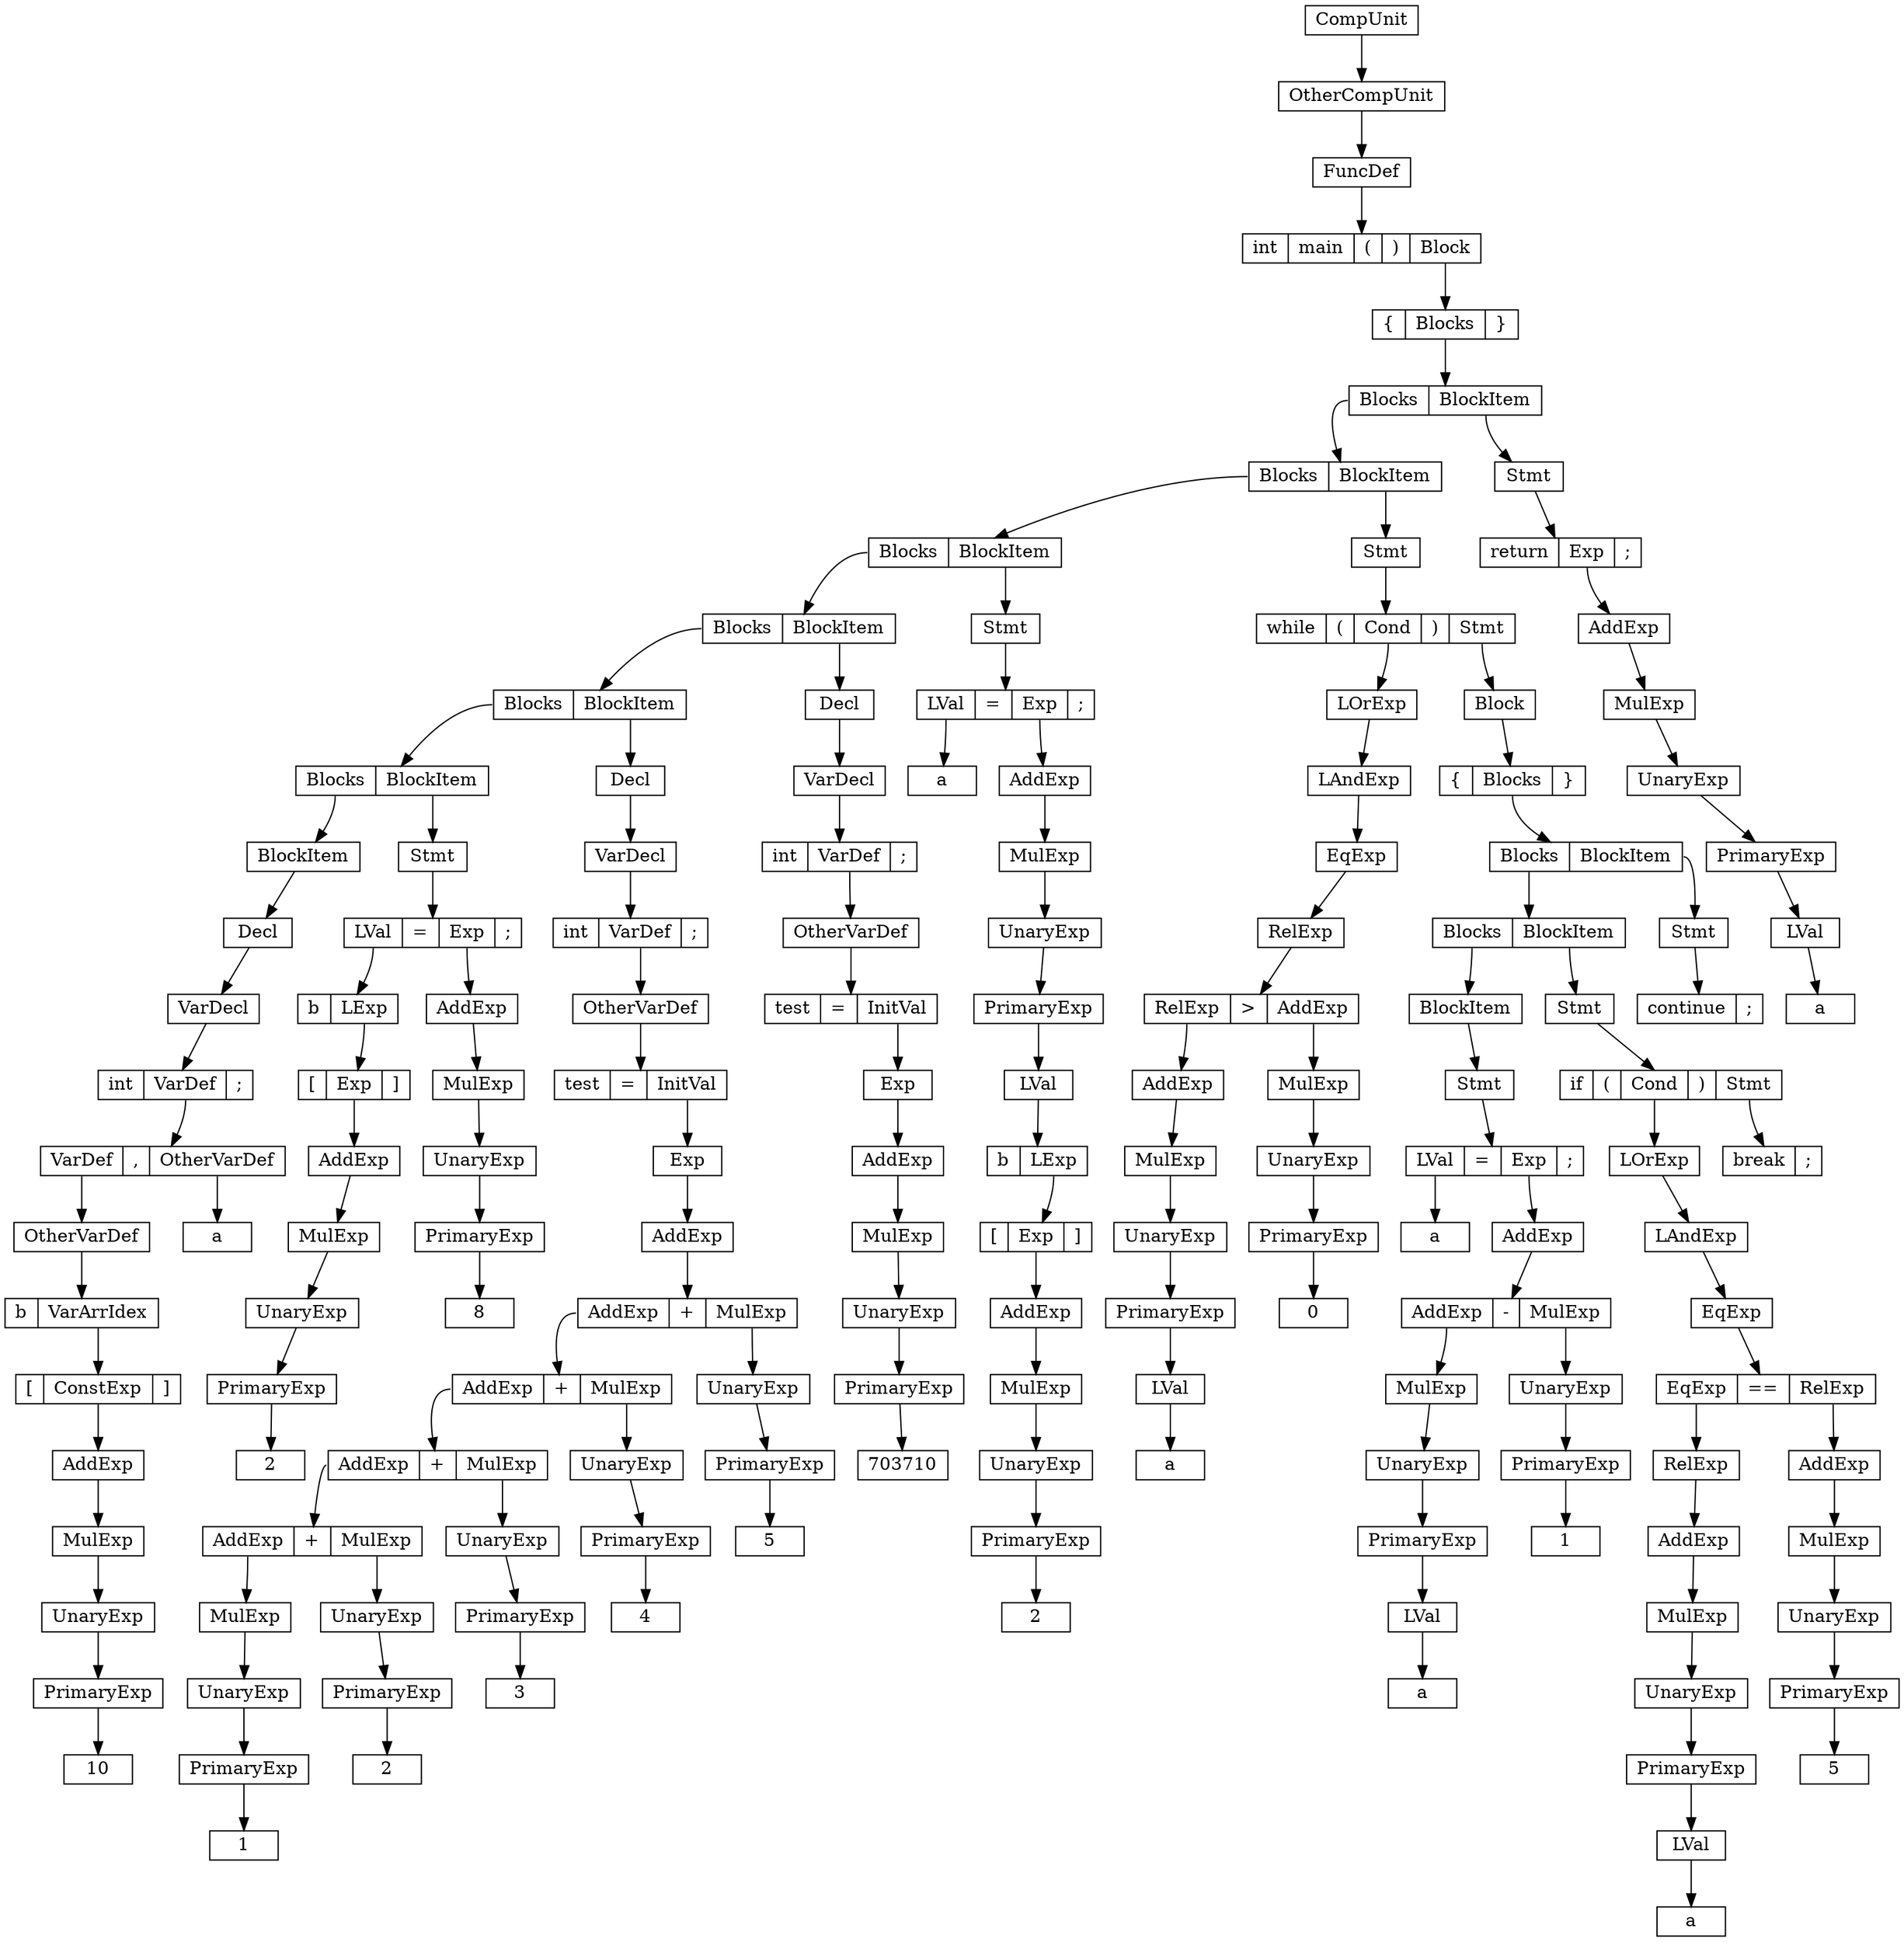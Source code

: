 digraph " "{
node [shape = record,height=.1]
node0[label = "<f0> CompUnit"];
node1[label = "<f0> OtherCompUnit"];
"node0":f0->"node1";
node2[label = "<f0> FuncDef"];
"node1":f0->"node2";
node3[label = "<f0> int|<f1> main|<f2> \(|<f3> \)|<f4> Block"];
"node2":f0->"node3";
node4[label = "<f0> \{|<f1> Blocks|<f2> \}"];
"node3":f4->"node4";
node5[label = "<f0> Blocks|<f1> BlockItem"];
"node4":f1->"node5";
node6[label = "<f0> Blocks|<f1> BlockItem"];
"node5":f0->"node6";
node7[label = "<f0> Blocks|<f1> BlockItem"];
"node6":f0->"node7";
node8[label = "<f0> Blocks|<f1> BlockItem"];
"node7":f0->"node8";
node9[label = "<f0> Blocks|<f1> BlockItem"];
"node8":f0->"node9";
node10[label = "<f0> Blocks|<f1> BlockItem"];
"node9":f0->"node10";
node11[label = "<f0> BlockItem"];
"node10":f0->"node11";
node12[label = "<f0> Decl"];
"node11":f0->"node12";
node13[label = "<f0> VarDecl"];
"node12":f0->"node13";
node14[label = "<f0> int|<f1> VarDef|<f2> \;"];
"node13":f0->"node14";
node15[label = "<f0> VarDef|<f1> \,|<f2> OtherVarDef"];
"node14":f1->"node15";
node16[label = "<f0> OtherVarDef"];
"node15":f0->"node16";
node17[label = "<f0> b|<f1> VarArrIdex"];
"node16":f0->"node17";
node18[label = "<f0> \[|<f1> ConstExp|<f2> \]"];
"node17":f1->"node18";
node19[label = "<f0> AddExp"];
"node18":f1->"node19";
node20[label = "<f0> MulExp"];
"node19":f0->"node20";
node21[label = "<f0> UnaryExp"];
"node20":f0->"node21";
node22[label = "<f0> PrimaryExp"];
"node21":f0->"node22";
node23[label = "<f0> 10"];
"node22":f0->"node23";
node24[label = "<f0> a"];
"node15":f2->"node24";
node25[label = "<f0> Stmt"];
"node10":f1->"node25";
node26[label = "<f0> LVal|<f1> \=|<f2> Exp|<f3> \;"];
"node25":f0->"node26";
node27[label = "<f0> b|<f1> LExp"];
"node26":f0->"node27";
node28[label = "<f0> \[|<f1> Exp|<f2> \]"];
"node27":f1->"node28";
node29[label = "<f0> AddExp"];
"node28":f1->"node29";
node30[label = "<f0> MulExp"];
"node29":f0->"node30";
node31[label = "<f0> UnaryExp"];
"node30":f0->"node31";
node32[label = "<f0> PrimaryExp"];
"node31":f0->"node32";
node33[label = "<f0> 2"];
"node32":f0->"node33";
node34[label = "<f0> AddExp"];
"node26":f2->"node34";
node35[label = "<f0> MulExp"];
"node34":f0->"node35";
node36[label = "<f0> UnaryExp"];
"node35":f0->"node36";
node37[label = "<f0> PrimaryExp"];
"node36":f0->"node37";
node38[label = "<f0> 8"];
"node37":f0->"node38";
node39[label = "<f0> Decl"];
"node9":f1->"node39";
node40[label = "<f0> VarDecl"];
"node39":f0->"node40";
node41[label = "<f0> int|<f1> VarDef|<f2> \;"];
"node40":f0->"node41";
node42[label = "<f0> OtherVarDef"];
"node41":f1->"node42";
node43[label = "<f0> test|<f1> \=|<f2> InitVal"];
"node42":f0->"node43";
node44[label = "<f0> Exp"];
"node43":f2->"node44";
node45[label = "<f0> AddExp"];
"node44":f0->"node45";
node46[label = "<f0> AddExp|<f1> \+|<f2> MulExp"];
"node45":f0->"node46";
node47[label = "<f0> AddExp|<f1> \+|<f2> MulExp"];
"node46":f0->"node47";
node48[label = "<f0> AddExp|<f1> \+|<f2> MulExp"];
"node47":f0->"node48";
node49[label = "<f0> AddExp|<f1> \+|<f2> MulExp"];
"node48":f0->"node49";
node50[label = "<f0> MulExp"];
"node49":f0->"node50";
node51[label = "<f0> UnaryExp"];
"node50":f0->"node51";
node52[label = "<f0> PrimaryExp"];
"node51":f0->"node52";
node53[label = "<f0> 1"];
"node52":f0->"node53";
node54[label = "<f0> UnaryExp"];
"node49":f2->"node54";
node55[label = "<f0> PrimaryExp"];
"node54":f0->"node55";
node56[label = "<f0> 2"];
"node55":f0->"node56";
node57[label = "<f0> UnaryExp"];
"node48":f2->"node57";
node58[label = "<f0> PrimaryExp"];
"node57":f0->"node58";
node59[label = "<f0> 3"];
"node58":f0->"node59";
node60[label = "<f0> UnaryExp"];
"node47":f2->"node60";
node61[label = "<f0> PrimaryExp"];
"node60":f0->"node61";
node62[label = "<f0> 4"];
"node61":f0->"node62";
node63[label = "<f0> UnaryExp"];
"node46":f2->"node63";
node64[label = "<f0> PrimaryExp"];
"node63":f0->"node64";
node65[label = "<f0> 5"];
"node64":f0->"node65";
node66[label = "<f0> Decl"];
"node8":f1->"node66";
node67[label = "<f0> VarDecl"];
"node66":f0->"node67";
node68[label = "<f0> int|<f1> VarDef|<f2> \;"];
"node67":f0->"node68";
node69[label = "<f0> OtherVarDef"];
"node68":f1->"node69";
node70[label = "<f0> test|<f1> \=|<f2> InitVal"];
"node69":f0->"node70";
node71[label = "<f0> Exp"];
"node70":f2->"node71";
node72[label = "<f0> AddExp"];
"node71":f0->"node72";
node73[label = "<f0> MulExp"];
"node72":f0->"node73";
node74[label = "<f0> UnaryExp"];
"node73":f0->"node74";
node75[label = "<f0> PrimaryExp"];
"node74":f0->"node75";
node76[label = "<f0> 703710"];
"node75":f0->"node76";
node77[label = "<f0> Stmt"];
"node7":f1->"node77";
node78[label = "<f0> LVal|<f1> \=|<f2> Exp|<f3> \;"];
"node77":f0->"node78";
node79[label = "<f0> a"];
"node78":f0->"node79";
node80[label = "<f0> AddExp"];
"node78":f2->"node80";
node81[label = "<f0> MulExp"];
"node80":f0->"node81";
node82[label = "<f0> UnaryExp"];
"node81":f0->"node82";
node83[label = "<f0> PrimaryExp"];
"node82":f0->"node83";
node84[label = "<f0> LVal"];
"node83":f0->"node84";
node85[label = "<f0> b|<f1> LExp"];
"node84":f0->"node85";
node86[label = "<f0> \[|<f1> Exp|<f2> \]"];
"node85":f1->"node86";
node87[label = "<f0> AddExp"];
"node86":f1->"node87";
node88[label = "<f0> MulExp"];
"node87":f0->"node88";
node89[label = "<f0> UnaryExp"];
"node88":f0->"node89";
node90[label = "<f0> PrimaryExp"];
"node89":f0->"node90";
node91[label = "<f0> 2"];
"node90":f0->"node91";
node92[label = "<f0> Stmt"];
"node6":f1->"node92";
node93[label = "<f0> while|<f1> \(|<f2> Cond|<f3> \)|<f4> Stmt"];
"node92":f0->"node93";
node94[label = "<f0> LOrExp"];
"node93":f2->"node94";
node95[label = "<f0> LAndExp"];
"node94":f0->"node95";
node96[label = "<f0> EqExp"];
"node95":f0->"node96";
node97[label = "<f0> RelExp"];
"node96":f0->"node97";
node98[label = "<f0> RelExp|<f1> \>|<f2> AddExp"];
"node97":f0->"node98";
node99[label = "<f0> AddExp"];
"node98":f0->"node99";
node100[label = "<f0> MulExp"];
"node99":f0->"node100";
node101[label = "<f0> UnaryExp"];
"node100":f0->"node101";
node102[label = "<f0> PrimaryExp"];
"node101":f0->"node102";
node103[label = "<f0> LVal"];
"node102":f0->"node103";
node104[label = "<f0> a"];
"node103":f0->"node104";
node105[label = "<f0> MulExp"];
"node98":f2->"node105";
node106[label = "<f0> UnaryExp"];
"node105":f0->"node106";
node107[label = "<f0> PrimaryExp"];
"node106":f0->"node107";
node108[label = "<f0> 0"];
"node107":f0->"node108";
node109[label = "<f0> Block"];
"node93":f4->"node109";
node110[label = "<f0> \{|<f1> Blocks|<f2> \}"];
"node109":f0->"node110";
node111[label = "<f0> Blocks|<f1> BlockItem"];
"node110":f1->"node111";
node112[label = "<f0> Blocks|<f1> BlockItem"];
"node111":f0->"node112";
node113[label = "<f0> BlockItem"];
"node112":f0->"node113";
node114[label = "<f0> Stmt"];
"node113":f0->"node114";
node115[label = "<f0> LVal|<f1> \=|<f2> Exp|<f3> \;"];
"node114":f0->"node115";
node116[label = "<f0> a"];
"node115":f0->"node116";
node117[label = "<f0> AddExp"];
"node115":f2->"node117";
node118[label = "<f0> AddExp|<f1> \-|<f2> MulExp"];
"node117":f0->"node118";
node119[label = "<f0> MulExp"];
"node118":f0->"node119";
node120[label = "<f0> UnaryExp"];
"node119":f0->"node120";
node121[label = "<f0> PrimaryExp"];
"node120":f0->"node121";
node122[label = "<f0> LVal"];
"node121":f0->"node122";
node123[label = "<f0> a"];
"node122":f0->"node123";
node124[label = "<f0> UnaryExp"];
"node118":f2->"node124";
node125[label = "<f0> PrimaryExp"];
"node124":f0->"node125";
node126[label = "<f0> 1"];
"node125":f0->"node126";
node127[label = "<f0> Stmt"];
"node112":f1->"node127";
node128[label = "<f0> if|<f1> \(|<f2> Cond|<f3> \)|<f4> Stmt"];
"node127":f0->"node128";
node129[label = "<f0> LOrExp"];
"node128":f2->"node129";
node130[label = "<f0> LAndExp"];
"node129":f0->"node130";
node131[label = "<f0> EqExp"];
"node130":f0->"node131";
node132[label = "<f0> EqExp|<f1> \=\=|<f2> RelExp"];
"node131":f0->"node132";
node133[label = "<f0> RelExp"];
"node132":f0->"node133";
node134[label = "<f0> AddExp"];
"node133":f0->"node134";
node135[label = "<f0> MulExp"];
"node134":f0->"node135";
node136[label = "<f0> UnaryExp"];
"node135":f0->"node136";
node137[label = "<f0> PrimaryExp"];
"node136":f0->"node137";
node138[label = "<f0> LVal"];
"node137":f0->"node138";
node139[label = "<f0> a"];
"node138":f0->"node139";
node140[label = "<f0> AddExp"];
"node132":f2->"node140";
node141[label = "<f0> MulExp"];
"node140":f0->"node141";
node142[label = "<f0> UnaryExp"];
"node141":f0->"node142";
node143[label = "<f0> PrimaryExp"];
"node142":f0->"node143";
node144[label = "<f0> 5"];
"node143":f0->"node144";
node145[label = "<f0> break|<f1> \;"];
"node128":f4->"node145";
node146[label = "<f0> Stmt"];
"node111":f1->"node146";
node147[label = "<f0> continue|<f1> \;"];
"node146":f0->"node147";
node148[label = "<f0> Stmt"];
"node5":f1->"node148";
node149[label = "<f0> return|<f1> Exp|<f2> \;"];
"node148":f0->"node149";
node150[label = "<f0> AddExp"];
"node149":f1->"node150";
node151[label = "<f0> MulExp"];
"node150":f0->"node151";
node152[label = "<f0> UnaryExp"];
"node151":f0->"node152";
node153[label = "<f0> PrimaryExp"];
"node152":f0->"node153";
node154[label = "<f0> LVal"];
"node153":f0->"node154";
node155[label = "<f0> a"];
"node154":f0->"node155";
}